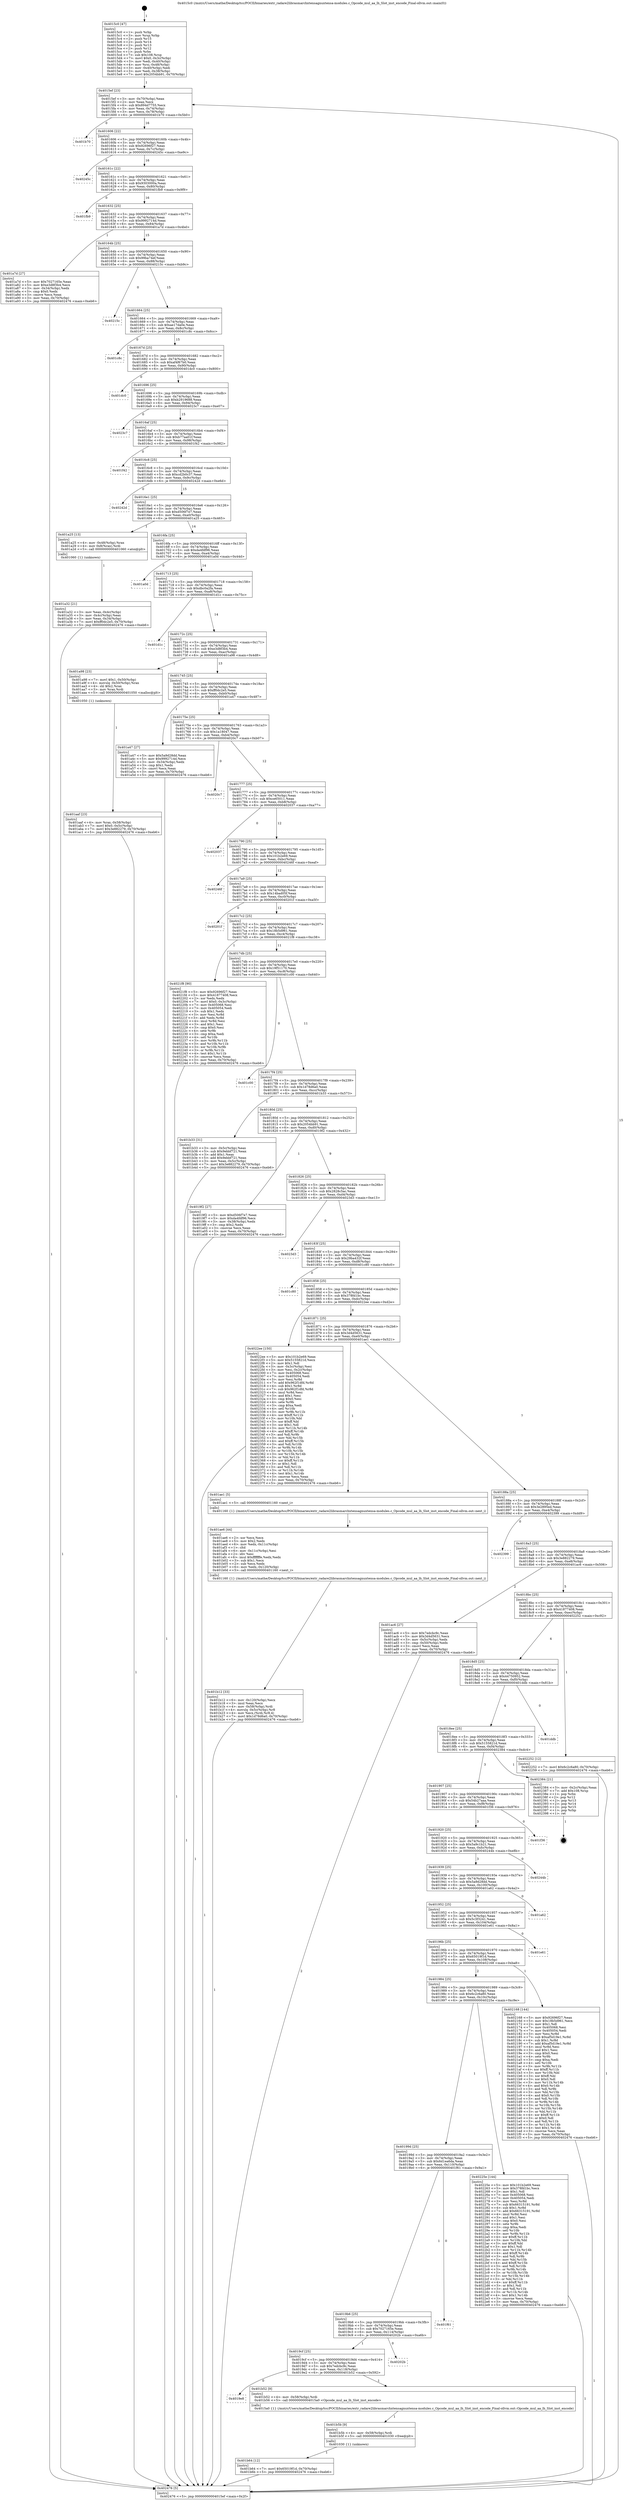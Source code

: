digraph "0x4015c0" {
  label = "0x4015c0 (/mnt/c/Users/mathe/Desktop/tcc/POCII/binaries/extr_radare2librasmarchxtensagnuxtensa-modules.c_Opcode_mul_aa_lh_Slot_inst_encode_Final-ollvm.out::main(0))"
  labelloc = "t"
  node[shape=record]

  Entry [label="",width=0.3,height=0.3,shape=circle,fillcolor=black,style=filled]
  "0x4015ef" [label="{
     0x4015ef [23]\l
     | [instrs]\l
     &nbsp;&nbsp;0x4015ef \<+3\>: mov -0x70(%rbp),%eax\l
     &nbsp;&nbsp;0x4015f2 \<+2\>: mov %eax,%ecx\l
     &nbsp;&nbsp;0x4015f4 \<+6\>: sub $0x894d7755,%ecx\l
     &nbsp;&nbsp;0x4015fa \<+3\>: mov %eax,-0x74(%rbp)\l
     &nbsp;&nbsp;0x4015fd \<+3\>: mov %ecx,-0x78(%rbp)\l
     &nbsp;&nbsp;0x401600 \<+6\>: je 0000000000401b70 \<main+0x5b0\>\l
  }"]
  "0x401b70" [label="{
     0x401b70\l
  }", style=dashed]
  "0x401606" [label="{
     0x401606 [22]\l
     | [instrs]\l
     &nbsp;&nbsp;0x401606 \<+5\>: jmp 000000000040160b \<main+0x4b\>\l
     &nbsp;&nbsp;0x40160b \<+3\>: mov -0x74(%rbp),%eax\l
     &nbsp;&nbsp;0x40160e \<+5\>: sub $0x92696f27,%eax\l
     &nbsp;&nbsp;0x401613 \<+3\>: mov %eax,-0x7c(%rbp)\l
     &nbsp;&nbsp;0x401616 \<+6\>: je 000000000040245c \<main+0xe9c\>\l
  }"]
  Exit [label="",width=0.3,height=0.3,shape=circle,fillcolor=black,style=filled,peripheries=2]
  "0x40245c" [label="{
     0x40245c\l
  }", style=dashed]
  "0x40161c" [label="{
     0x40161c [22]\l
     | [instrs]\l
     &nbsp;&nbsp;0x40161c \<+5\>: jmp 0000000000401621 \<main+0x61\>\l
     &nbsp;&nbsp;0x401621 \<+3\>: mov -0x74(%rbp),%eax\l
     &nbsp;&nbsp;0x401624 \<+5\>: sub $0x9303000a,%eax\l
     &nbsp;&nbsp;0x401629 \<+3\>: mov %eax,-0x80(%rbp)\l
     &nbsp;&nbsp;0x40162c \<+6\>: je 0000000000401fb9 \<main+0x9f9\>\l
  }"]
  "0x401b64" [label="{
     0x401b64 [12]\l
     | [instrs]\l
     &nbsp;&nbsp;0x401b64 \<+7\>: movl $0x65019f1d,-0x70(%rbp)\l
     &nbsp;&nbsp;0x401b6b \<+5\>: jmp 0000000000402476 \<main+0xeb6\>\l
  }"]
  "0x401fb9" [label="{
     0x401fb9\l
  }", style=dashed]
  "0x401632" [label="{
     0x401632 [25]\l
     | [instrs]\l
     &nbsp;&nbsp;0x401632 \<+5\>: jmp 0000000000401637 \<main+0x77\>\l
     &nbsp;&nbsp;0x401637 \<+3\>: mov -0x74(%rbp),%eax\l
     &nbsp;&nbsp;0x40163a \<+5\>: sub $0x9992714d,%eax\l
     &nbsp;&nbsp;0x40163f \<+6\>: mov %eax,-0x84(%rbp)\l
     &nbsp;&nbsp;0x401645 \<+6\>: je 0000000000401a7d \<main+0x4bd\>\l
  }"]
  "0x401b5b" [label="{
     0x401b5b [9]\l
     | [instrs]\l
     &nbsp;&nbsp;0x401b5b \<+4\>: mov -0x58(%rbp),%rdi\l
     &nbsp;&nbsp;0x401b5f \<+5\>: call 0000000000401030 \<free@plt\>\l
     | [calls]\l
     &nbsp;&nbsp;0x401030 \{1\} (unknown)\l
  }"]
  "0x401a7d" [label="{
     0x401a7d [27]\l
     | [instrs]\l
     &nbsp;&nbsp;0x401a7d \<+5\>: mov $0x7027165e,%eax\l
     &nbsp;&nbsp;0x401a82 \<+5\>: mov $0xe3d8f3b4,%ecx\l
     &nbsp;&nbsp;0x401a87 \<+3\>: mov -0x34(%rbp),%edx\l
     &nbsp;&nbsp;0x401a8a \<+3\>: cmp $0x0,%edx\l
     &nbsp;&nbsp;0x401a8d \<+3\>: cmove %ecx,%eax\l
     &nbsp;&nbsp;0x401a90 \<+3\>: mov %eax,-0x70(%rbp)\l
     &nbsp;&nbsp;0x401a93 \<+5\>: jmp 0000000000402476 \<main+0xeb6\>\l
  }"]
  "0x40164b" [label="{
     0x40164b [25]\l
     | [instrs]\l
     &nbsp;&nbsp;0x40164b \<+5\>: jmp 0000000000401650 \<main+0x90\>\l
     &nbsp;&nbsp;0x401650 \<+3\>: mov -0x74(%rbp),%eax\l
     &nbsp;&nbsp;0x401653 \<+5\>: sub $0x99ba74ef,%eax\l
     &nbsp;&nbsp;0x401658 \<+6\>: mov %eax,-0x88(%rbp)\l
     &nbsp;&nbsp;0x40165e \<+6\>: je 000000000040215c \<main+0xb9c\>\l
  }"]
  "0x4019e8" [label="{
     0x4019e8\l
  }", style=dashed]
  "0x40215c" [label="{
     0x40215c\l
  }", style=dashed]
  "0x401664" [label="{
     0x401664 [25]\l
     | [instrs]\l
     &nbsp;&nbsp;0x401664 \<+5\>: jmp 0000000000401669 \<main+0xa9\>\l
     &nbsp;&nbsp;0x401669 \<+3\>: mov -0x74(%rbp),%eax\l
     &nbsp;&nbsp;0x40166c \<+5\>: sub $0xae17da0e,%eax\l
     &nbsp;&nbsp;0x401671 \<+6\>: mov %eax,-0x8c(%rbp)\l
     &nbsp;&nbsp;0x401677 \<+6\>: je 0000000000401c8c \<main+0x6cc\>\l
  }"]
  "0x401b52" [label="{
     0x401b52 [9]\l
     | [instrs]\l
     &nbsp;&nbsp;0x401b52 \<+4\>: mov -0x58(%rbp),%rdi\l
     &nbsp;&nbsp;0x401b56 \<+5\>: call 00000000004015a0 \<Opcode_mul_aa_lh_Slot_inst_encode\>\l
     | [calls]\l
     &nbsp;&nbsp;0x4015a0 \{1\} (/mnt/c/Users/mathe/Desktop/tcc/POCII/binaries/extr_radare2librasmarchxtensagnuxtensa-modules.c_Opcode_mul_aa_lh_Slot_inst_encode_Final-ollvm.out::Opcode_mul_aa_lh_Slot_inst_encode)\l
  }"]
  "0x401c8c" [label="{
     0x401c8c\l
  }", style=dashed]
  "0x40167d" [label="{
     0x40167d [25]\l
     | [instrs]\l
     &nbsp;&nbsp;0x40167d \<+5\>: jmp 0000000000401682 \<main+0xc2\>\l
     &nbsp;&nbsp;0x401682 \<+3\>: mov -0x74(%rbp),%eax\l
     &nbsp;&nbsp;0x401685 \<+5\>: sub $0xaf4f67b0,%eax\l
     &nbsp;&nbsp;0x40168a \<+6\>: mov %eax,-0x90(%rbp)\l
     &nbsp;&nbsp;0x401690 \<+6\>: je 0000000000401dc0 \<main+0x800\>\l
  }"]
  "0x4019cf" [label="{
     0x4019cf [25]\l
     | [instrs]\l
     &nbsp;&nbsp;0x4019cf \<+5\>: jmp 00000000004019d4 \<main+0x414\>\l
     &nbsp;&nbsp;0x4019d4 \<+3\>: mov -0x74(%rbp),%eax\l
     &nbsp;&nbsp;0x4019d7 \<+5\>: sub $0x7edcbc9c,%eax\l
     &nbsp;&nbsp;0x4019dc \<+6\>: mov %eax,-0x118(%rbp)\l
     &nbsp;&nbsp;0x4019e2 \<+6\>: je 0000000000401b52 \<main+0x592\>\l
  }"]
  "0x401dc0" [label="{
     0x401dc0\l
  }", style=dashed]
  "0x401696" [label="{
     0x401696 [25]\l
     | [instrs]\l
     &nbsp;&nbsp;0x401696 \<+5\>: jmp 000000000040169b \<main+0xdb\>\l
     &nbsp;&nbsp;0x40169b \<+3\>: mov -0x74(%rbp),%eax\l
     &nbsp;&nbsp;0x40169e \<+5\>: sub $0xb2919688,%eax\l
     &nbsp;&nbsp;0x4016a3 \<+6\>: mov %eax,-0x94(%rbp)\l
     &nbsp;&nbsp;0x4016a9 \<+6\>: je 00000000004023c7 \<main+0xe07\>\l
  }"]
  "0x40202b" [label="{
     0x40202b\l
  }", style=dashed]
  "0x4023c7" [label="{
     0x4023c7\l
  }", style=dashed]
  "0x4016af" [label="{
     0x4016af [25]\l
     | [instrs]\l
     &nbsp;&nbsp;0x4016af \<+5\>: jmp 00000000004016b4 \<main+0xf4\>\l
     &nbsp;&nbsp;0x4016b4 \<+3\>: mov -0x74(%rbp),%eax\l
     &nbsp;&nbsp;0x4016b7 \<+5\>: sub $0xb77aa01f,%eax\l
     &nbsp;&nbsp;0x4016bc \<+6\>: mov %eax,-0x98(%rbp)\l
     &nbsp;&nbsp;0x4016c2 \<+6\>: je 0000000000401f42 \<main+0x982\>\l
  }"]
  "0x4019b6" [label="{
     0x4019b6 [25]\l
     | [instrs]\l
     &nbsp;&nbsp;0x4019b6 \<+5\>: jmp 00000000004019bb \<main+0x3fb\>\l
     &nbsp;&nbsp;0x4019bb \<+3\>: mov -0x74(%rbp),%eax\l
     &nbsp;&nbsp;0x4019be \<+5\>: sub $0x7027165e,%eax\l
     &nbsp;&nbsp;0x4019c3 \<+6\>: mov %eax,-0x114(%rbp)\l
     &nbsp;&nbsp;0x4019c9 \<+6\>: je 000000000040202b \<main+0xa6b\>\l
  }"]
  "0x401f42" [label="{
     0x401f42\l
  }", style=dashed]
  "0x4016c8" [label="{
     0x4016c8 [25]\l
     | [instrs]\l
     &nbsp;&nbsp;0x4016c8 \<+5\>: jmp 00000000004016cd \<main+0x10d\>\l
     &nbsp;&nbsp;0x4016cd \<+3\>: mov -0x74(%rbp),%eax\l
     &nbsp;&nbsp;0x4016d0 \<+5\>: sub $0xcd2b0c37,%eax\l
     &nbsp;&nbsp;0x4016d5 \<+6\>: mov %eax,-0x9c(%rbp)\l
     &nbsp;&nbsp;0x4016db \<+6\>: je 000000000040242d \<main+0xe6d\>\l
  }"]
  "0x401f61" [label="{
     0x401f61\l
  }", style=dashed]
  "0x40242d" [label="{
     0x40242d\l
  }", style=dashed]
  "0x4016e1" [label="{
     0x4016e1 [25]\l
     | [instrs]\l
     &nbsp;&nbsp;0x4016e1 \<+5\>: jmp 00000000004016e6 \<main+0x126\>\l
     &nbsp;&nbsp;0x4016e6 \<+3\>: mov -0x74(%rbp),%eax\l
     &nbsp;&nbsp;0x4016e9 \<+5\>: sub $0xd506f7e7,%eax\l
     &nbsp;&nbsp;0x4016ee \<+6\>: mov %eax,-0xa0(%rbp)\l
     &nbsp;&nbsp;0x4016f4 \<+6\>: je 0000000000401a25 \<main+0x465\>\l
  }"]
  "0x40199d" [label="{
     0x40199d [25]\l
     | [instrs]\l
     &nbsp;&nbsp;0x40199d \<+5\>: jmp 00000000004019a2 \<main+0x3e2\>\l
     &nbsp;&nbsp;0x4019a2 \<+3\>: mov -0x74(%rbp),%eax\l
     &nbsp;&nbsp;0x4019a5 \<+5\>: sub $0x6d1ea6da,%eax\l
     &nbsp;&nbsp;0x4019aa \<+6\>: mov %eax,-0x110(%rbp)\l
     &nbsp;&nbsp;0x4019b0 \<+6\>: je 0000000000401f61 \<main+0x9a1\>\l
  }"]
  "0x401a25" [label="{
     0x401a25 [13]\l
     | [instrs]\l
     &nbsp;&nbsp;0x401a25 \<+4\>: mov -0x48(%rbp),%rax\l
     &nbsp;&nbsp;0x401a29 \<+4\>: mov 0x8(%rax),%rdi\l
     &nbsp;&nbsp;0x401a2d \<+5\>: call 0000000000401060 \<atoi@plt\>\l
     | [calls]\l
     &nbsp;&nbsp;0x401060 \{1\} (unknown)\l
  }"]
  "0x4016fa" [label="{
     0x4016fa [25]\l
     | [instrs]\l
     &nbsp;&nbsp;0x4016fa \<+5\>: jmp 00000000004016ff \<main+0x13f\>\l
     &nbsp;&nbsp;0x4016ff \<+3\>: mov -0x74(%rbp),%eax\l
     &nbsp;&nbsp;0x401702 \<+5\>: sub $0xda4fdf96,%eax\l
     &nbsp;&nbsp;0x401707 \<+6\>: mov %eax,-0xa4(%rbp)\l
     &nbsp;&nbsp;0x40170d \<+6\>: je 0000000000401a0d \<main+0x44d\>\l
  }"]
  "0x40225e" [label="{
     0x40225e [144]\l
     | [instrs]\l
     &nbsp;&nbsp;0x40225e \<+5\>: mov $0x101b2e69,%eax\l
     &nbsp;&nbsp;0x402263 \<+5\>: mov $0x378fd1bc,%ecx\l
     &nbsp;&nbsp;0x402268 \<+2\>: mov $0x1,%dl\l
     &nbsp;&nbsp;0x40226a \<+7\>: mov 0x405068,%esi\l
     &nbsp;&nbsp;0x402271 \<+7\>: mov 0x405054,%edi\l
     &nbsp;&nbsp;0x402278 \<+3\>: mov %esi,%r8d\l
     &nbsp;&nbsp;0x40227b \<+7\>: sub $0x66315191,%r8d\l
     &nbsp;&nbsp;0x402282 \<+4\>: sub $0x1,%r8d\l
     &nbsp;&nbsp;0x402286 \<+7\>: add $0x66315191,%r8d\l
     &nbsp;&nbsp;0x40228d \<+4\>: imul %r8d,%esi\l
     &nbsp;&nbsp;0x402291 \<+3\>: and $0x1,%esi\l
     &nbsp;&nbsp;0x402294 \<+3\>: cmp $0x0,%esi\l
     &nbsp;&nbsp;0x402297 \<+4\>: sete %r9b\l
     &nbsp;&nbsp;0x40229b \<+3\>: cmp $0xa,%edi\l
     &nbsp;&nbsp;0x40229e \<+4\>: setl %r10b\l
     &nbsp;&nbsp;0x4022a2 \<+3\>: mov %r9b,%r11b\l
     &nbsp;&nbsp;0x4022a5 \<+4\>: xor $0xff,%r11b\l
     &nbsp;&nbsp;0x4022a9 \<+3\>: mov %r10b,%bl\l
     &nbsp;&nbsp;0x4022ac \<+3\>: xor $0xff,%bl\l
     &nbsp;&nbsp;0x4022af \<+3\>: xor $0x1,%dl\l
     &nbsp;&nbsp;0x4022b2 \<+3\>: mov %r11b,%r14b\l
     &nbsp;&nbsp;0x4022b5 \<+4\>: and $0xff,%r14b\l
     &nbsp;&nbsp;0x4022b9 \<+3\>: and %dl,%r9b\l
     &nbsp;&nbsp;0x4022bc \<+3\>: mov %bl,%r15b\l
     &nbsp;&nbsp;0x4022bf \<+4\>: and $0xff,%r15b\l
     &nbsp;&nbsp;0x4022c3 \<+3\>: and %dl,%r10b\l
     &nbsp;&nbsp;0x4022c6 \<+3\>: or %r9b,%r14b\l
     &nbsp;&nbsp;0x4022c9 \<+3\>: or %r10b,%r15b\l
     &nbsp;&nbsp;0x4022cc \<+3\>: xor %r15b,%r14b\l
     &nbsp;&nbsp;0x4022cf \<+3\>: or %bl,%r11b\l
     &nbsp;&nbsp;0x4022d2 \<+4\>: xor $0xff,%r11b\l
     &nbsp;&nbsp;0x4022d6 \<+3\>: or $0x1,%dl\l
     &nbsp;&nbsp;0x4022d9 \<+3\>: and %dl,%r11b\l
     &nbsp;&nbsp;0x4022dc \<+3\>: or %r11b,%r14b\l
     &nbsp;&nbsp;0x4022df \<+4\>: test $0x1,%r14b\l
     &nbsp;&nbsp;0x4022e3 \<+3\>: cmovne %ecx,%eax\l
     &nbsp;&nbsp;0x4022e6 \<+3\>: mov %eax,-0x70(%rbp)\l
     &nbsp;&nbsp;0x4022e9 \<+5\>: jmp 0000000000402476 \<main+0xeb6\>\l
  }"]
  "0x401a0d" [label="{
     0x401a0d\l
  }", style=dashed]
  "0x401713" [label="{
     0x401713 [25]\l
     | [instrs]\l
     &nbsp;&nbsp;0x401713 \<+5\>: jmp 0000000000401718 \<main+0x158\>\l
     &nbsp;&nbsp;0x401718 \<+3\>: mov -0x74(%rbp),%eax\l
     &nbsp;&nbsp;0x40171b \<+5\>: sub $0xdbc0a2fa,%eax\l
     &nbsp;&nbsp;0x401720 \<+6\>: mov %eax,-0xa8(%rbp)\l
     &nbsp;&nbsp;0x401726 \<+6\>: je 0000000000401d1c \<main+0x75c\>\l
  }"]
  "0x401984" [label="{
     0x401984 [25]\l
     | [instrs]\l
     &nbsp;&nbsp;0x401984 \<+5\>: jmp 0000000000401989 \<main+0x3c9\>\l
     &nbsp;&nbsp;0x401989 \<+3\>: mov -0x74(%rbp),%eax\l
     &nbsp;&nbsp;0x40198c \<+5\>: sub $0x6c2c6a80,%eax\l
     &nbsp;&nbsp;0x401991 \<+6\>: mov %eax,-0x10c(%rbp)\l
     &nbsp;&nbsp;0x401997 \<+6\>: je 000000000040225e \<main+0xc9e\>\l
  }"]
  "0x401d1c" [label="{
     0x401d1c\l
  }", style=dashed]
  "0x40172c" [label="{
     0x40172c [25]\l
     | [instrs]\l
     &nbsp;&nbsp;0x40172c \<+5\>: jmp 0000000000401731 \<main+0x171\>\l
     &nbsp;&nbsp;0x401731 \<+3\>: mov -0x74(%rbp),%eax\l
     &nbsp;&nbsp;0x401734 \<+5\>: sub $0xe3d8f3b4,%eax\l
     &nbsp;&nbsp;0x401739 \<+6\>: mov %eax,-0xac(%rbp)\l
     &nbsp;&nbsp;0x40173f \<+6\>: je 0000000000401a98 \<main+0x4d8\>\l
  }"]
  "0x402168" [label="{
     0x402168 [144]\l
     | [instrs]\l
     &nbsp;&nbsp;0x402168 \<+5\>: mov $0x92696f27,%eax\l
     &nbsp;&nbsp;0x40216d \<+5\>: mov $0x18b5d961,%ecx\l
     &nbsp;&nbsp;0x402172 \<+2\>: mov $0x1,%dl\l
     &nbsp;&nbsp;0x402174 \<+7\>: mov 0x405068,%esi\l
     &nbsp;&nbsp;0x40217b \<+7\>: mov 0x405054,%edi\l
     &nbsp;&nbsp;0x402182 \<+3\>: mov %esi,%r8d\l
     &nbsp;&nbsp;0x402185 \<+7\>: sub $0xaf5d19e1,%r8d\l
     &nbsp;&nbsp;0x40218c \<+4\>: sub $0x1,%r8d\l
     &nbsp;&nbsp;0x402190 \<+7\>: add $0xaf5d19e1,%r8d\l
     &nbsp;&nbsp;0x402197 \<+4\>: imul %r8d,%esi\l
     &nbsp;&nbsp;0x40219b \<+3\>: and $0x1,%esi\l
     &nbsp;&nbsp;0x40219e \<+3\>: cmp $0x0,%esi\l
     &nbsp;&nbsp;0x4021a1 \<+4\>: sete %r9b\l
     &nbsp;&nbsp;0x4021a5 \<+3\>: cmp $0xa,%edi\l
     &nbsp;&nbsp;0x4021a8 \<+4\>: setl %r10b\l
     &nbsp;&nbsp;0x4021ac \<+3\>: mov %r9b,%r11b\l
     &nbsp;&nbsp;0x4021af \<+4\>: xor $0xff,%r11b\l
     &nbsp;&nbsp;0x4021b3 \<+3\>: mov %r10b,%bl\l
     &nbsp;&nbsp;0x4021b6 \<+3\>: xor $0xff,%bl\l
     &nbsp;&nbsp;0x4021b9 \<+3\>: xor $0x0,%dl\l
     &nbsp;&nbsp;0x4021bc \<+3\>: mov %r11b,%r14b\l
     &nbsp;&nbsp;0x4021bf \<+4\>: and $0x0,%r14b\l
     &nbsp;&nbsp;0x4021c3 \<+3\>: and %dl,%r9b\l
     &nbsp;&nbsp;0x4021c6 \<+3\>: mov %bl,%r15b\l
     &nbsp;&nbsp;0x4021c9 \<+4\>: and $0x0,%r15b\l
     &nbsp;&nbsp;0x4021cd \<+3\>: and %dl,%r10b\l
     &nbsp;&nbsp;0x4021d0 \<+3\>: or %r9b,%r14b\l
     &nbsp;&nbsp;0x4021d3 \<+3\>: or %r10b,%r15b\l
     &nbsp;&nbsp;0x4021d6 \<+3\>: xor %r15b,%r14b\l
     &nbsp;&nbsp;0x4021d9 \<+3\>: or %bl,%r11b\l
     &nbsp;&nbsp;0x4021dc \<+4\>: xor $0xff,%r11b\l
     &nbsp;&nbsp;0x4021e0 \<+3\>: or $0x0,%dl\l
     &nbsp;&nbsp;0x4021e3 \<+3\>: and %dl,%r11b\l
     &nbsp;&nbsp;0x4021e6 \<+3\>: or %r11b,%r14b\l
     &nbsp;&nbsp;0x4021e9 \<+4\>: test $0x1,%r14b\l
     &nbsp;&nbsp;0x4021ed \<+3\>: cmovne %ecx,%eax\l
     &nbsp;&nbsp;0x4021f0 \<+3\>: mov %eax,-0x70(%rbp)\l
     &nbsp;&nbsp;0x4021f3 \<+5\>: jmp 0000000000402476 \<main+0xeb6\>\l
  }"]
  "0x401a98" [label="{
     0x401a98 [23]\l
     | [instrs]\l
     &nbsp;&nbsp;0x401a98 \<+7\>: movl $0x1,-0x50(%rbp)\l
     &nbsp;&nbsp;0x401a9f \<+4\>: movslq -0x50(%rbp),%rax\l
     &nbsp;&nbsp;0x401aa3 \<+4\>: shl $0x2,%rax\l
     &nbsp;&nbsp;0x401aa7 \<+3\>: mov %rax,%rdi\l
     &nbsp;&nbsp;0x401aaa \<+5\>: call 0000000000401050 \<malloc@plt\>\l
     | [calls]\l
     &nbsp;&nbsp;0x401050 \{1\} (unknown)\l
  }"]
  "0x401745" [label="{
     0x401745 [25]\l
     | [instrs]\l
     &nbsp;&nbsp;0x401745 \<+5\>: jmp 000000000040174a \<main+0x18a\>\l
     &nbsp;&nbsp;0x40174a \<+3\>: mov -0x74(%rbp),%eax\l
     &nbsp;&nbsp;0x40174d \<+5\>: sub $0xff0dc2e5,%eax\l
     &nbsp;&nbsp;0x401752 \<+6\>: mov %eax,-0xb0(%rbp)\l
     &nbsp;&nbsp;0x401758 \<+6\>: je 0000000000401a47 \<main+0x487\>\l
  }"]
  "0x40196b" [label="{
     0x40196b [25]\l
     | [instrs]\l
     &nbsp;&nbsp;0x40196b \<+5\>: jmp 0000000000401970 \<main+0x3b0\>\l
     &nbsp;&nbsp;0x401970 \<+3\>: mov -0x74(%rbp),%eax\l
     &nbsp;&nbsp;0x401973 \<+5\>: sub $0x65019f1d,%eax\l
     &nbsp;&nbsp;0x401978 \<+6\>: mov %eax,-0x108(%rbp)\l
     &nbsp;&nbsp;0x40197e \<+6\>: je 0000000000402168 \<main+0xba8\>\l
  }"]
  "0x401a47" [label="{
     0x401a47 [27]\l
     | [instrs]\l
     &nbsp;&nbsp;0x401a47 \<+5\>: mov $0x5a9d28dd,%eax\l
     &nbsp;&nbsp;0x401a4c \<+5\>: mov $0x9992714d,%ecx\l
     &nbsp;&nbsp;0x401a51 \<+3\>: mov -0x34(%rbp),%edx\l
     &nbsp;&nbsp;0x401a54 \<+3\>: cmp $0x1,%edx\l
     &nbsp;&nbsp;0x401a57 \<+3\>: cmovl %ecx,%eax\l
     &nbsp;&nbsp;0x401a5a \<+3\>: mov %eax,-0x70(%rbp)\l
     &nbsp;&nbsp;0x401a5d \<+5\>: jmp 0000000000402476 \<main+0xeb6\>\l
  }"]
  "0x40175e" [label="{
     0x40175e [25]\l
     | [instrs]\l
     &nbsp;&nbsp;0x40175e \<+5\>: jmp 0000000000401763 \<main+0x1a3\>\l
     &nbsp;&nbsp;0x401763 \<+3\>: mov -0x74(%rbp),%eax\l
     &nbsp;&nbsp;0x401766 \<+5\>: sub $0x1a18047,%eax\l
     &nbsp;&nbsp;0x40176b \<+6\>: mov %eax,-0xb4(%rbp)\l
     &nbsp;&nbsp;0x401771 \<+6\>: je 00000000004020c7 \<main+0xb07\>\l
  }"]
  "0x401e61" [label="{
     0x401e61\l
  }", style=dashed]
  "0x4020c7" [label="{
     0x4020c7\l
  }", style=dashed]
  "0x401777" [label="{
     0x401777 [25]\l
     | [instrs]\l
     &nbsp;&nbsp;0x401777 \<+5\>: jmp 000000000040177c \<main+0x1bc\>\l
     &nbsp;&nbsp;0x40177c \<+3\>: mov -0x74(%rbp),%eax\l
     &nbsp;&nbsp;0x40177f \<+5\>: sub $0xce65011,%eax\l
     &nbsp;&nbsp;0x401784 \<+6\>: mov %eax,-0xb8(%rbp)\l
     &nbsp;&nbsp;0x40178a \<+6\>: je 0000000000402037 \<main+0xa77\>\l
  }"]
  "0x401952" [label="{
     0x401952 [25]\l
     | [instrs]\l
     &nbsp;&nbsp;0x401952 \<+5\>: jmp 0000000000401957 \<main+0x397\>\l
     &nbsp;&nbsp;0x401957 \<+3\>: mov -0x74(%rbp),%eax\l
     &nbsp;&nbsp;0x40195a \<+5\>: sub $0x5c3f3241,%eax\l
     &nbsp;&nbsp;0x40195f \<+6\>: mov %eax,-0x104(%rbp)\l
     &nbsp;&nbsp;0x401965 \<+6\>: je 0000000000401e61 \<main+0x8a1\>\l
  }"]
  "0x402037" [label="{
     0x402037\l
  }", style=dashed]
  "0x401790" [label="{
     0x401790 [25]\l
     | [instrs]\l
     &nbsp;&nbsp;0x401790 \<+5\>: jmp 0000000000401795 \<main+0x1d5\>\l
     &nbsp;&nbsp;0x401795 \<+3\>: mov -0x74(%rbp),%eax\l
     &nbsp;&nbsp;0x401798 \<+5\>: sub $0x101b2e69,%eax\l
     &nbsp;&nbsp;0x40179d \<+6\>: mov %eax,-0xbc(%rbp)\l
     &nbsp;&nbsp;0x4017a3 \<+6\>: je 000000000040246f \<main+0xeaf\>\l
  }"]
  "0x401a62" [label="{
     0x401a62\l
  }", style=dashed]
  "0x40246f" [label="{
     0x40246f\l
  }", style=dashed]
  "0x4017a9" [label="{
     0x4017a9 [25]\l
     | [instrs]\l
     &nbsp;&nbsp;0x4017a9 \<+5\>: jmp 00000000004017ae \<main+0x1ee\>\l
     &nbsp;&nbsp;0x4017ae \<+3\>: mov -0x74(%rbp),%eax\l
     &nbsp;&nbsp;0x4017b1 \<+5\>: sub $0x14bad05f,%eax\l
     &nbsp;&nbsp;0x4017b6 \<+6\>: mov %eax,-0xc0(%rbp)\l
     &nbsp;&nbsp;0x4017bc \<+6\>: je 000000000040201f \<main+0xa5f\>\l
  }"]
  "0x401939" [label="{
     0x401939 [25]\l
     | [instrs]\l
     &nbsp;&nbsp;0x401939 \<+5\>: jmp 000000000040193e \<main+0x37e\>\l
     &nbsp;&nbsp;0x40193e \<+3\>: mov -0x74(%rbp),%eax\l
     &nbsp;&nbsp;0x401941 \<+5\>: sub $0x5a9d28dd,%eax\l
     &nbsp;&nbsp;0x401946 \<+6\>: mov %eax,-0x100(%rbp)\l
     &nbsp;&nbsp;0x40194c \<+6\>: je 0000000000401a62 \<main+0x4a2\>\l
  }"]
  "0x40201f" [label="{
     0x40201f\l
  }", style=dashed]
  "0x4017c2" [label="{
     0x4017c2 [25]\l
     | [instrs]\l
     &nbsp;&nbsp;0x4017c2 \<+5\>: jmp 00000000004017c7 \<main+0x207\>\l
     &nbsp;&nbsp;0x4017c7 \<+3\>: mov -0x74(%rbp),%eax\l
     &nbsp;&nbsp;0x4017ca \<+5\>: sub $0x18b5d961,%eax\l
     &nbsp;&nbsp;0x4017cf \<+6\>: mov %eax,-0xc4(%rbp)\l
     &nbsp;&nbsp;0x4017d5 \<+6\>: je 00000000004021f8 \<main+0xc38\>\l
  }"]
  "0x40244b" [label="{
     0x40244b\l
  }", style=dashed]
  "0x4021f8" [label="{
     0x4021f8 [90]\l
     | [instrs]\l
     &nbsp;&nbsp;0x4021f8 \<+5\>: mov $0x92696f27,%eax\l
     &nbsp;&nbsp;0x4021fd \<+5\>: mov $0x41877408,%ecx\l
     &nbsp;&nbsp;0x402202 \<+2\>: xor %edx,%edx\l
     &nbsp;&nbsp;0x402204 \<+7\>: movl $0x0,-0x3c(%rbp)\l
     &nbsp;&nbsp;0x40220b \<+7\>: mov 0x405068,%esi\l
     &nbsp;&nbsp;0x402212 \<+7\>: mov 0x405054,%edi\l
     &nbsp;&nbsp;0x402219 \<+3\>: sub $0x1,%edx\l
     &nbsp;&nbsp;0x40221c \<+3\>: mov %esi,%r8d\l
     &nbsp;&nbsp;0x40221f \<+3\>: add %edx,%r8d\l
     &nbsp;&nbsp;0x402222 \<+4\>: imul %r8d,%esi\l
     &nbsp;&nbsp;0x402226 \<+3\>: and $0x1,%esi\l
     &nbsp;&nbsp;0x402229 \<+3\>: cmp $0x0,%esi\l
     &nbsp;&nbsp;0x40222c \<+4\>: sete %r9b\l
     &nbsp;&nbsp;0x402230 \<+3\>: cmp $0xa,%edi\l
     &nbsp;&nbsp;0x402233 \<+4\>: setl %r10b\l
     &nbsp;&nbsp;0x402237 \<+3\>: mov %r9b,%r11b\l
     &nbsp;&nbsp;0x40223a \<+3\>: and %r10b,%r11b\l
     &nbsp;&nbsp;0x40223d \<+3\>: xor %r10b,%r9b\l
     &nbsp;&nbsp;0x402240 \<+3\>: or %r9b,%r11b\l
     &nbsp;&nbsp;0x402243 \<+4\>: test $0x1,%r11b\l
     &nbsp;&nbsp;0x402247 \<+3\>: cmovne %ecx,%eax\l
     &nbsp;&nbsp;0x40224a \<+3\>: mov %eax,-0x70(%rbp)\l
     &nbsp;&nbsp;0x40224d \<+5\>: jmp 0000000000402476 \<main+0xeb6\>\l
  }"]
  "0x4017db" [label="{
     0x4017db [25]\l
     | [instrs]\l
     &nbsp;&nbsp;0x4017db \<+5\>: jmp 00000000004017e0 \<main+0x220\>\l
     &nbsp;&nbsp;0x4017e0 \<+3\>: mov -0x74(%rbp),%eax\l
     &nbsp;&nbsp;0x4017e3 \<+5\>: sub $0x19f51170,%eax\l
     &nbsp;&nbsp;0x4017e8 \<+6\>: mov %eax,-0xc8(%rbp)\l
     &nbsp;&nbsp;0x4017ee \<+6\>: je 0000000000401c00 \<main+0x640\>\l
  }"]
  "0x401920" [label="{
     0x401920 [25]\l
     | [instrs]\l
     &nbsp;&nbsp;0x401920 \<+5\>: jmp 0000000000401925 \<main+0x365\>\l
     &nbsp;&nbsp;0x401925 \<+3\>: mov -0x74(%rbp),%eax\l
     &nbsp;&nbsp;0x401928 \<+5\>: sub $0x5a9c1b21,%eax\l
     &nbsp;&nbsp;0x40192d \<+6\>: mov %eax,-0xfc(%rbp)\l
     &nbsp;&nbsp;0x401933 \<+6\>: je 000000000040244b \<main+0xe8b\>\l
  }"]
  "0x401c00" [label="{
     0x401c00\l
  }", style=dashed]
  "0x4017f4" [label="{
     0x4017f4 [25]\l
     | [instrs]\l
     &nbsp;&nbsp;0x4017f4 \<+5\>: jmp 00000000004017f9 \<main+0x239\>\l
     &nbsp;&nbsp;0x4017f9 \<+3\>: mov -0x74(%rbp),%eax\l
     &nbsp;&nbsp;0x4017fc \<+5\>: sub $0x1d78d6a0,%eax\l
     &nbsp;&nbsp;0x401801 \<+6\>: mov %eax,-0xcc(%rbp)\l
     &nbsp;&nbsp;0x401807 \<+6\>: je 0000000000401b33 \<main+0x573\>\l
  }"]
  "0x401f36" [label="{
     0x401f36\l
  }", style=dashed]
  "0x401b33" [label="{
     0x401b33 [31]\l
     | [instrs]\l
     &nbsp;&nbsp;0x401b33 \<+3\>: mov -0x5c(%rbp),%eax\l
     &nbsp;&nbsp;0x401b36 \<+5\>: sub $0x9ebbf721,%eax\l
     &nbsp;&nbsp;0x401b3b \<+3\>: add $0x1,%eax\l
     &nbsp;&nbsp;0x401b3e \<+5\>: add $0x9ebbf721,%eax\l
     &nbsp;&nbsp;0x401b43 \<+3\>: mov %eax,-0x5c(%rbp)\l
     &nbsp;&nbsp;0x401b46 \<+7\>: movl $0x3e882279,-0x70(%rbp)\l
     &nbsp;&nbsp;0x401b4d \<+5\>: jmp 0000000000402476 \<main+0xeb6\>\l
  }"]
  "0x40180d" [label="{
     0x40180d [25]\l
     | [instrs]\l
     &nbsp;&nbsp;0x40180d \<+5\>: jmp 0000000000401812 \<main+0x252\>\l
     &nbsp;&nbsp;0x401812 \<+3\>: mov -0x74(%rbp),%eax\l
     &nbsp;&nbsp;0x401815 \<+5\>: sub $0x2054bb91,%eax\l
     &nbsp;&nbsp;0x40181a \<+6\>: mov %eax,-0xd0(%rbp)\l
     &nbsp;&nbsp;0x401820 \<+6\>: je 00000000004019f2 \<main+0x432\>\l
  }"]
  "0x401907" [label="{
     0x401907 [25]\l
     | [instrs]\l
     &nbsp;&nbsp;0x401907 \<+5\>: jmp 000000000040190c \<main+0x34c\>\l
     &nbsp;&nbsp;0x40190c \<+3\>: mov -0x74(%rbp),%eax\l
     &nbsp;&nbsp;0x40190f \<+5\>: sub $0x54b27aaa,%eax\l
     &nbsp;&nbsp;0x401914 \<+6\>: mov %eax,-0xf8(%rbp)\l
     &nbsp;&nbsp;0x40191a \<+6\>: je 0000000000401f36 \<main+0x976\>\l
  }"]
  "0x4019f2" [label="{
     0x4019f2 [27]\l
     | [instrs]\l
     &nbsp;&nbsp;0x4019f2 \<+5\>: mov $0xd506f7e7,%eax\l
     &nbsp;&nbsp;0x4019f7 \<+5\>: mov $0xda4fdf96,%ecx\l
     &nbsp;&nbsp;0x4019fc \<+3\>: mov -0x38(%rbp),%edx\l
     &nbsp;&nbsp;0x4019ff \<+3\>: cmp $0x2,%edx\l
     &nbsp;&nbsp;0x401a02 \<+3\>: cmovne %ecx,%eax\l
     &nbsp;&nbsp;0x401a05 \<+3\>: mov %eax,-0x70(%rbp)\l
     &nbsp;&nbsp;0x401a08 \<+5\>: jmp 0000000000402476 \<main+0xeb6\>\l
  }"]
  "0x401826" [label="{
     0x401826 [25]\l
     | [instrs]\l
     &nbsp;&nbsp;0x401826 \<+5\>: jmp 000000000040182b \<main+0x26b\>\l
     &nbsp;&nbsp;0x40182b \<+3\>: mov -0x74(%rbp),%eax\l
     &nbsp;&nbsp;0x40182e \<+5\>: sub $0x2828c5ac,%eax\l
     &nbsp;&nbsp;0x401833 \<+6\>: mov %eax,-0xd4(%rbp)\l
     &nbsp;&nbsp;0x401839 \<+6\>: je 00000000004023d3 \<main+0xe13\>\l
  }"]
  "0x402476" [label="{
     0x402476 [5]\l
     | [instrs]\l
     &nbsp;&nbsp;0x402476 \<+5\>: jmp 00000000004015ef \<main+0x2f\>\l
  }"]
  "0x4015c0" [label="{
     0x4015c0 [47]\l
     | [instrs]\l
     &nbsp;&nbsp;0x4015c0 \<+1\>: push %rbp\l
     &nbsp;&nbsp;0x4015c1 \<+3\>: mov %rsp,%rbp\l
     &nbsp;&nbsp;0x4015c4 \<+2\>: push %r15\l
     &nbsp;&nbsp;0x4015c6 \<+2\>: push %r14\l
     &nbsp;&nbsp;0x4015c8 \<+2\>: push %r13\l
     &nbsp;&nbsp;0x4015ca \<+2\>: push %r12\l
     &nbsp;&nbsp;0x4015cc \<+1\>: push %rbx\l
     &nbsp;&nbsp;0x4015cd \<+7\>: sub $0x108,%rsp\l
     &nbsp;&nbsp;0x4015d4 \<+7\>: movl $0x0,-0x3c(%rbp)\l
     &nbsp;&nbsp;0x4015db \<+3\>: mov %edi,-0x40(%rbp)\l
     &nbsp;&nbsp;0x4015de \<+4\>: mov %rsi,-0x48(%rbp)\l
     &nbsp;&nbsp;0x4015e2 \<+3\>: mov -0x40(%rbp),%edi\l
     &nbsp;&nbsp;0x4015e5 \<+3\>: mov %edi,-0x38(%rbp)\l
     &nbsp;&nbsp;0x4015e8 \<+7\>: movl $0x2054bb91,-0x70(%rbp)\l
  }"]
  "0x401a32" [label="{
     0x401a32 [21]\l
     | [instrs]\l
     &nbsp;&nbsp;0x401a32 \<+3\>: mov %eax,-0x4c(%rbp)\l
     &nbsp;&nbsp;0x401a35 \<+3\>: mov -0x4c(%rbp),%eax\l
     &nbsp;&nbsp;0x401a38 \<+3\>: mov %eax,-0x34(%rbp)\l
     &nbsp;&nbsp;0x401a3b \<+7\>: movl $0xff0dc2e5,-0x70(%rbp)\l
     &nbsp;&nbsp;0x401a42 \<+5\>: jmp 0000000000402476 \<main+0xeb6\>\l
  }"]
  "0x401aaf" [label="{
     0x401aaf [23]\l
     | [instrs]\l
     &nbsp;&nbsp;0x401aaf \<+4\>: mov %rax,-0x58(%rbp)\l
     &nbsp;&nbsp;0x401ab3 \<+7\>: movl $0x0,-0x5c(%rbp)\l
     &nbsp;&nbsp;0x401aba \<+7\>: movl $0x3e882279,-0x70(%rbp)\l
     &nbsp;&nbsp;0x401ac1 \<+5\>: jmp 0000000000402476 \<main+0xeb6\>\l
  }"]
  "0x402384" [label="{
     0x402384 [21]\l
     | [instrs]\l
     &nbsp;&nbsp;0x402384 \<+3\>: mov -0x2c(%rbp),%eax\l
     &nbsp;&nbsp;0x402387 \<+7\>: add $0x108,%rsp\l
     &nbsp;&nbsp;0x40238e \<+1\>: pop %rbx\l
     &nbsp;&nbsp;0x40238f \<+2\>: pop %r12\l
     &nbsp;&nbsp;0x402391 \<+2\>: pop %r13\l
     &nbsp;&nbsp;0x402393 \<+2\>: pop %r14\l
     &nbsp;&nbsp;0x402395 \<+2\>: pop %r15\l
     &nbsp;&nbsp;0x402397 \<+1\>: pop %rbp\l
     &nbsp;&nbsp;0x402398 \<+1\>: ret\l
  }"]
  "0x4023d3" [label="{
     0x4023d3\l
  }", style=dashed]
  "0x40183f" [label="{
     0x40183f [25]\l
     | [instrs]\l
     &nbsp;&nbsp;0x40183f \<+5\>: jmp 0000000000401844 \<main+0x284\>\l
     &nbsp;&nbsp;0x401844 \<+3\>: mov -0x74(%rbp),%eax\l
     &nbsp;&nbsp;0x401847 \<+5\>: sub $0x29ba432f,%eax\l
     &nbsp;&nbsp;0x40184c \<+6\>: mov %eax,-0xd8(%rbp)\l
     &nbsp;&nbsp;0x401852 \<+6\>: je 0000000000401c80 \<main+0x6c0\>\l
  }"]
  "0x4018ee" [label="{
     0x4018ee [25]\l
     | [instrs]\l
     &nbsp;&nbsp;0x4018ee \<+5\>: jmp 00000000004018f3 \<main+0x333\>\l
     &nbsp;&nbsp;0x4018f3 \<+3\>: mov -0x74(%rbp),%eax\l
     &nbsp;&nbsp;0x4018f6 \<+5\>: sub $0x5155821d,%eax\l
     &nbsp;&nbsp;0x4018fb \<+6\>: mov %eax,-0xf4(%rbp)\l
     &nbsp;&nbsp;0x401901 \<+6\>: je 0000000000402384 \<main+0xdc4\>\l
  }"]
  "0x401c80" [label="{
     0x401c80\l
  }", style=dashed]
  "0x401858" [label="{
     0x401858 [25]\l
     | [instrs]\l
     &nbsp;&nbsp;0x401858 \<+5\>: jmp 000000000040185d \<main+0x29d\>\l
     &nbsp;&nbsp;0x40185d \<+3\>: mov -0x74(%rbp),%eax\l
     &nbsp;&nbsp;0x401860 \<+5\>: sub $0x378fd1bc,%eax\l
     &nbsp;&nbsp;0x401865 \<+6\>: mov %eax,-0xdc(%rbp)\l
     &nbsp;&nbsp;0x40186b \<+6\>: je 00000000004022ee \<main+0xd2e\>\l
  }"]
  "0x401ddb" [label="{
     0x401ddb\l
  }", style=dashed]
  "0x4022ee" [label="{
     0x4022ee [150]\l
     | [instrs]\l
     &nbsp;&nbsp;0x4022ee \<+5\>: mov $0x101b2e69,%eax\l
     &nbsp;&nbsp;0x4022f3 \<+5\>: mov $0x5155821d,%ecx\l
     &nbsp;&nbsp;0x4022f8 \<+2\>: mov $0x1,%dl\l
     &nbsp;&nbsp;0x4022fa \<+3\>: mov -0x3c(%rbp),%esi\l
     &nbsp;&nbsp;0x4022fd \<+3\>: mov %esi,-0x2c(%rbp)\l
     &nbsp;&nbsp;0x402300 \<+7\>: mov 0x405068,%esi\l
     &nbsp;&nbsp;0x402307 \<+7\>: mov 0x405054,%edi\l
     &nbsp;&nbsp;0x40230e \<+3\>: mov %esi,%r8d\l
     &nbsp;&nbsp;0x402311 \<+7\>: add $0x962f1dfd,%r8d\l
     &nbsp;&nbsp;0x402318 \<+4\>: sub $0x1,%r8d\l
     &nbsp;&nbsp;0x40231c \<+7\>: sub $0x962f1dfd,%r8d\l
     &nbsp;&nbsp;0x402323 \<+4\>: imul %r8d,%esi\l
     &nbsp;&nbsp;0x402327 \<+3\>: and $0x1,%esi\l
     &nbsp;&nbsp;0x40232a \<+3\>: cmp $0x0,%esi\l
     &nbsp;&nbsp;0x40232d \<+4\>: sete %r9b\l
     &nbsp;&nbsp;0x402331 \<+3\>: cmp $0xa,%edi\l
     &nbsp;&nbsp;0x402334 \<+4\>: setl %r10b\l
     &nbsp;&nbsp;0x402338 \<+3\>: mov %r9b,%r11b\l
     &nbsp;&nbsp;0x40233b \<+4\>: xor $0xff,%r11b\l
     &nbsp;&nbsp;0x40233f \<+3\>: mov %r10b,%bl\l
     &nbsp;&nbsp;0x402342 \<+3\>: xor $0xff,%bl\l
     &nbsp;&nbsp;0x402345 \<+3\>: xor $0x1,%dl\l
     &nbsp;&nbsp;0x402348 \<+3\>: mov %r11b,%r14b\l
     &nbsp;&nbsp;0x40234b \<+4\>: and $0xff,%r14b\l
     &nbsp;&nbsp;0x40234f \<+3\>: and %dl,%r9b\l
     &nbsp;&nbsp;0x402352 \<+3\>: mov %bl,%r15b\l
     &nbsp;&nbsp;0x402355 \<+4\>: and $0xff,%r15b\l
     &nbsp;&nbsp;0x402359 \<+3\>: and %dl,%r10b\l
     &nbsp;&nbsp;0x40235c \<+3\>: or %r9b,%r14b\l
     &nbsp;&nbsp;0x40235f \<+3\>: or %r10b,%r15b\l
     &nbsp;&nbsp;0x402362 \<+3\>: xor %r15b,%r14b\l
     &nbsp;&nbsp;0x402365 \<+3\>: or %bl,%r11b\l
     &nbsp;&nbsp;0x402368 \<+4\>: xor $0xff,%r11b\l
     &nbsp;&nbsp;0x40236c \<+3\>: or $0x1,%dl\l
     &nbsp;&nbsp;0x40236f \<+3\>: and %dl,%r11b\l
     &nbsp;&nbsp;0x402372 \<+3\>: or %r11b,%r14b\l
     &nbsp;&nbsp;0x402375 \<+4\>: test $0x1,%r14b\l
     &nbsp;&nbsp;0x402379 \<+3\>: cmovne %ecx,%eax\l
     &nbsp;&nbsp;0x40237c \<+3\>: mov %eax,-0x70(%rbp)\l
     &nbsp;&nbsp;0x40237f \<+5\>: jmp 0000000000402476 \<main+0xeb6\>\l
  }"]
  "0x401871" [label="{
     0x401871 [25]\l
     | [instrs]\l
     &nbsp;&nbsp;0x401871 \<+5\>: jmp 0000000000401876 \<main+0x2b6\>\l
     &nbsp;&nbsp;0x401876 \<+3\>: mov -0x74(%rbp),%eax\l
     &nbsp;&nbsp;0x401879 \<+5\>: sub $0x3d4d5631,%eax\l
     &nbsp;&nbsp;0x40187e \<+6\>: mov %eax,-0xe0(%rbp)\l
     &nbsp;&nbsp;0x401884 \<+6\>: je 0000000000401ae1 \<main+0x521\>\l
  }"]
  "0x4018d5" [label="{
     0x4018d5 [25]\l
     | [instrs]\l
     &nbsp;&nbsp;0x4018d5 \<+5\>: jmp 00000000004018da \<main+0x31a\>\l
     &nbsp;&nbsp;0x4018da \<+3\>: mov -0x74(%rbp),%eax\l
     &nbsp;&nbsp;0x4018dd \<+5\>: sub $0x44750952,%eax\l
     &nbsp;&nbsp;0x4018e2 \<+6\>: mov %eax,-0xf0(%rbp)\l
     &nbsp;&nbsp;0x4018e8 \<+6\>: je 0000000000401ddb \<main+0x81b\>\l
  }"]
  "0x401ae1" [label="{
     0x401ae1 [5]\l
     | [instrs]\l
     &nbsp;&nbsp;0x401ae1 \<+5\>: call 0000000000401160 \<next_i\>\l
     | [calls]\l
     &nbsp;&nbsp;0x401160 \{1\} (/mnt/c/Users/mathe/Desktop/tcc/POCII/binaries/extr_radare2librasmarchxtensagnuxtensa-modules.c_Opcode_mul_aa_lh_Slot_inst_encode_Final-ollvm.out::next_i)\l
  }"]
  "0x40188a" [label="{
     0x40188a [25]\l
     | [instrs]\l
     &nbsp;&nbsp;0x40188a \<+5\>: jmp 000000000040188f \<main+0x2cf\>\l
     &nbsp;&nbsp;0x40188f \<+3\>: mov -0x74(%rbp),%eax\l
     &nbsp;&nbsp;0x401892 \<+5\>: sub $0x3e2895ed,%eax\l
     &nbsp;&nbsp;0x401897 \<+6\>: mov %eax,-0xe4(%rbp)\l
     &nbsp;&nbsp;0x40189d \<+6\>: je 0000000000402399 \<main+0xdd9\>\l
  }"]
  "0x402252" [label="{
     0x402252 [12]\l
     | [instrs]\l
     &nbsp;&nbsp;0x402252 \<+7\>: movl $0x6c2c6a80,-0x70(%rbp)\l
     &nbsp;&nbsp;0x402259 \<+5\>: jmp 0000000000402476 \<main+0xeb6\>\l
  }"]
  "0x402399" [label="{
     0x402399\l
  }", style=dashed]
  "0x4018a3" [label="{
     0x4018a3 [25]\l
     | [instrs]\l
     &nbsp;&nbsp;0x4018a3 \<+5\>: jmp 00000000004018a8 \<main+0x2e8\>\l
     &nbsp;&nbsp;0x4018a8 \<+3\>: mov -0x74(%rbp),%eax\l
     &nbsp;&nbsp;0x4018ab \<+5\>: sub $0x3e882279,%eax\l
     &nbsp;&nbsp;0x4018b0 \<+6\>: mov %eax,-0xe8(%rbp)\l
     &nbsp;&nbsp;0x4018b6 \<+6\>: je 0000000000401ac6 \<main+0x506\>\l
  }"]
  "0x401b12" [label="{
     0x401b12 [33]\l
     | [instrs]\l
     &nbsp;&nbsp;0x401b12 \<+6\>: mov -0x120(%rbp),%ecx\l
     &nbsp;&nbsp;0x401b18 \<+3\>: imul %eax,%ecx\l
     &nbsp;&nbsp;0x401b1b \<+4\>: mov -0x58(%rbp),%rdi\l
     &nbsp;&nbsp;0x401b1f \<+4\>: movslq -0x5c(%rbp),%r8\l
     &nbsp;&nbsp;0x401b23 \<+4\>: mov %ecx,(%rdi,%r8,4)\l
     &nbsp;&nbsp;0x401b27 \<+7\>: movl $0x1d78d6a0,-0x70(%rbp)\l
     &nbsp;&nbsp;0x401b2e \<+5\>: jmp 0000000000402476 \<main+0xeb6\>\l
  }"]
  "0x401ac6" [label="{
     0x401ac6 [27]\l
     | [instrs]\l
     &nbsp;&nbsp;0x401ac6 \<+5\>: mov $0x7edcbc9c,%eax\l
     &nbsp;&nbsp;0x401acb \<+5\>: mov $0x3d4d5631,%ecx\l
     &nbsp;&nbsp;0x401ad0 \<+3\>: mov -0x5c(%rbp),%edx\l
     &nbsp;&nbsp;0x401ad3 \<+3\>: cmp -0x50(%rbp),%edx\l
     &nbsp;&nbsp;0x401ad6 \<+3\>: cmovl %ecx,%eax\l
     &nbsp;&nbsp;0x401ad9 \<+3\>: mov %eax,-0x70(%rbp)\l
     &nbsp;&nbsp;0x401adc \<+5\>: jmp 0000000000402476 \<main+0xeb6\>\l
  }"]
  "0x4018bc" [label="{
     0x4018bc [25]\l
     | [instrs]\l
     &nbsp;&nbsp;0x4018bc \<+5\>: jmp 00000000004018c1 \<main+0x301\>\l
     &nbsp;&nbsp;0x4018c1 \<+3\>: mov -0x74(%rbp),%eax\l
     &nbsp;&nbsp;0x4018c4 \<+5\>: sub $0x41877408,%eax\l
     &nbsp;&nbsp;0x4018c9 \<+6\>: mov %eax,-0xec(%rbp)\l
     &nbsp;&nbsp;0x4018cf \<+6\>: je 0000000000402252 \<main+0xc92\>\l
  }"]
  "0x401ae6" [label="{
     0x401ae6 [44]\l
     | [instrs]\l
     &nbsp;&nbsp;0x401ae6 \<+2\>: xor %ecx,%ecx\l
     &nbsp;&nbsp;0x401ae8 \<+5\>: mov $0x2,%edx\l
     &nbsp;&nbsp;0x401aed \<+6\>: mov %edx,-0x11c(%rbp)\l
     &nbsp;&nbsp;0x401af3 \<+1\>: cltd\l
     &nbsp;&nbsp;0x401af4 \<+6\>: mov -0x11c(%rbp),%esi\l
     &nbsp;&nbsp;0x401afa \<+2\>: idiv %esi\l
     &nbsp;&nbsp;0x401afc \<+6\>: imul $0xfffffffe,%edx,%edx\l
     &nbsp;&nbsp;0x401b02 \<+3\>: sub $0x1,%ecx\l
     &nbsp;&nbsp;0x401b05 \<+2\>: sub %ecx,%edx\l
     &nbsp;&nbsp;0x401b07 \<+6\>: mov %edx,-0x120(%rbp)\l
     &nbsp;&nbsp;0x401b0d \<+5\>: call 0000000000401160 \<next_i\>\l
     | [calls]\l
     &nbsp;&nbsp;0x401160 \{1\} (/mnt/c/Users/mathe/Desktop/tcc/POCII/binaries/extr_radare2librasmarchxtensagnuxtensa-modules.c_Opcode_mul_aa_lh_Slot_inst_encode_Final-ollvm.out::next_i)\l
  }"]
  Entry -> "0x4015c0" [label=" 1"]
  "0x4015ef" -> "0x401b70" [label=" 0"]
  "0x4015ef" -> "0x401606" [label=" 16"]
  "0x402384" -> Exit [label=" 1"]
  "0x401606" -> "0x40245c" [label=" 0"]
  "0x401606" -> "0x40161c" [label=" 16"]
  "0x4022ee" -> "0x402476" [label=" 1"]
  "0x40161c" -> "0x401fb9" [label=" 0"]
  "0x40161c" -> "0x401632" [label=" 16"]
  "0x40225e" -> "0x402476" [label=" 1"]
  "0x401632" -> "0x401a7d" [label=" 1"]
  "0x401632" -> "0x40164b" [label=" 15"]
  "0x402252" -> "0x402476" [label=" 1"]
  "0x40164b" -> "0x40215c" [label=" 0"]
  "0x40164b" -> "0x401664" [label=" 15"]
  "0x4021f8" -> "0x402476" [label=" 1"]
  "0x401664" -> "0x401c8c" [label=" 0"]
  "0x401664" -> "0x40167d" [label=" 15"]
  "0x402168" -> "0x402476" [label=" 1"]
  "0x40167d" -> "0x401dc0" [label=" 0"]
  "0x40167d" -> "0x401696" [label=" 15"]
  "0x401b5b" -> "0x401b64" [label=" 1"]
  "0x401696" -> "0x4023c7" [label=" 0"]
  "0x401696" -> "0x4016af" [label=" 15"]
  "0x401b52" -> "0x401b5b" [label=" 1"]
  "0x4016af" -> "0x401f42" [label=" 0"]
  "0x4016af" -> "0x4016c8" [label=" 15"]
  "0x4019cf" -> "0x401b52" [label=" 1"]
  "0x4016c8" -> "0x40242d" [label=" 0"]
  "0x4016c8" -> "0x4016e1" [label=" 15"]
  "0x401b64" -> "0x402476" [label=" 1"]
  "0x4016e1" -> "0x401a25" [label=" 1"]
  "0x4016e1" -> "0x4016fa" [label=" 14"]
  "0x4019b6" -> "0x40202b" [label=" 0"]
  "0x4016fa" -> "0x401a0d" [label=" 0"]
  "0x4016fa" -> "0x401713" [label=" 14"]
  "0x4019cf" -> "0x4019e8" [label=" 0"]
  "0x401713" -> "0x401d1c" [label=" 0"]
  "0x401713" -> "0x40172c" [label=" 14"]
  "0x40199d" -> "0x401f61" [label=" 0"]
  "0x40172c" -> "0x401a98" [label=" 1"]
  "0x40172c" -> "0x401745" [label=" 13"]
  "0x4019b6" -> "0x4019cf" [label=" 1"]
  "0x401745" -> "0x401a47" [label=" 1"]
  "0x401745" -> "0x40175e" [label=" 12"]
  "0x401984" -> "0x40225e" [label=" 1"]
  "0x40175e" -> "0x4020c7" [label=" 0"]
  "0x40175e" -> "0x401777" [label=" 12"]
  "0x40199d" -> "0x4019b6" [label=" 1"]
  "0x401777" -> "0x402037" [label=" 0"]
  "0x401777" -> "0x401790" [label=" 12"]
  "0x40196b" -> "0x402168" [label=" 1"]
  "0x401790" -> "0x40246f" [label=" 0"]
  "0x401790" -> "0x4017a9" [label=" 12"]
  "0x401984" -> "0x40199d" [label=" 1"]
  "0x4017a9" -> "0x40201f" [label=" 0"]
  "0x4017a9" -> "0x4017c2" [label=" 12"]
  "0x401952" -> "0x401e61" [label=" 0"]
  "0x4017c2" -> "0x4021f8" [label=" 1"]
  "0x4017c2" -> "0x4017db" [label=" 11"]
  "0x40196b" -> "0x401984" [label=" 2"]
  "0x4017db" -> "0x401c00" [label=" 0"]
  "0x4017db" -> "0x4017f4" [label=" 11"]
  "0x401939" -> "0x401a62" [label=" 0"]
  "0x4017f4" -> "0x401b33" [label=" 1"]
  "0x4017f4" -> "0x40180d" [label=" 10"]
  "0x401952" -> "0x40196b" [label=" 3"]
  "0x40180d" -> "0x4019f2" [label=" 1"]
  "0x40180d" -> "0x401826" [label=" 9"]
  "0x4019f2" -> "0x402476" [label=" 1"]
  "0x4015c0" -> "0x4015ef" [label=" 1"]
  "0x402476" -> "0x4015ef" [label=" 15"]
  "0x401a25" -> "0x401a32" [label=" 1"]
  "0x401a32" -> "0x402476" [label=" 1"]
  "0x401a47" -> "0x402476" [label=" 1"]
  "0x401a7d" -> "0x402476" [label=" 1"]
  "0x401a98" -> "0x401aaf" [label=" 1"]
  "0x401aaf" -> "0x402476" [label=" 1"]
  "0x401920" -> "0x40244b" [label=" 0"]
  "0x401826" -> "0x4023d3" [label=" 0"]
  "0x401826" -> "0x40183f" [label=" 9"]
  "0x401939" -> "0x401952" [label=" 3"]
  "0x40183f" -> "0x401c80" [label=" 0"]
  "0x40183f" -> "0x401858" [label=" 9"]
  "0x401907" -> "0x401f36" [label=" 0"]
  "0x401858" -> "0x4022ee" [label=" 1"]
  "0x401858" -> "0x401871" [label=" 8"]
  "0x401920" -> "0x401939" [label=" 3"]
  "0x401871" -> "0x401ae1" [label=" 1"]
  "0x401871" -> "0x40188a" [label=" 7"]
  "0x4018ee" -> "0x402384" [label=" 1"]
  "0x40188a" -> "0x402399" [label=" 0"]
  "0x40188a" -> "0x4018a3" [label=" 7"]
  "0x401907" -> "0x401920" [label=" 3"]
  "0x4018a3" -> "0x401ac6" [label=" 2"]
  "0x4018a3" -> "0x4018bc" [label=" 5"]
  "0x401ac6" -> "0x402476" [label=" 2"]
  "0x401ae1" -> "0x401ae6" [label=" 1"]
  "0x401ae6" -> "0x401b12" [label=" 1"]
  "0x401b12" -> "0x402476" [label=" 1"]
  "0x401b33" -> "0x402476" [label=" 1"]
  "0x4018d5" -> "0x4018ee" [label=" 4"]
  "0x4018bc" -> "0x402252" [label=" 1"]
  "0x4018bc" -> "0x4018d5" [label=" 4"]
  "0x4018ee" -> "0x401907" [label=" 3"]
  "0x4018d5" -> "0x401ddb" [label=" 0"]
}
